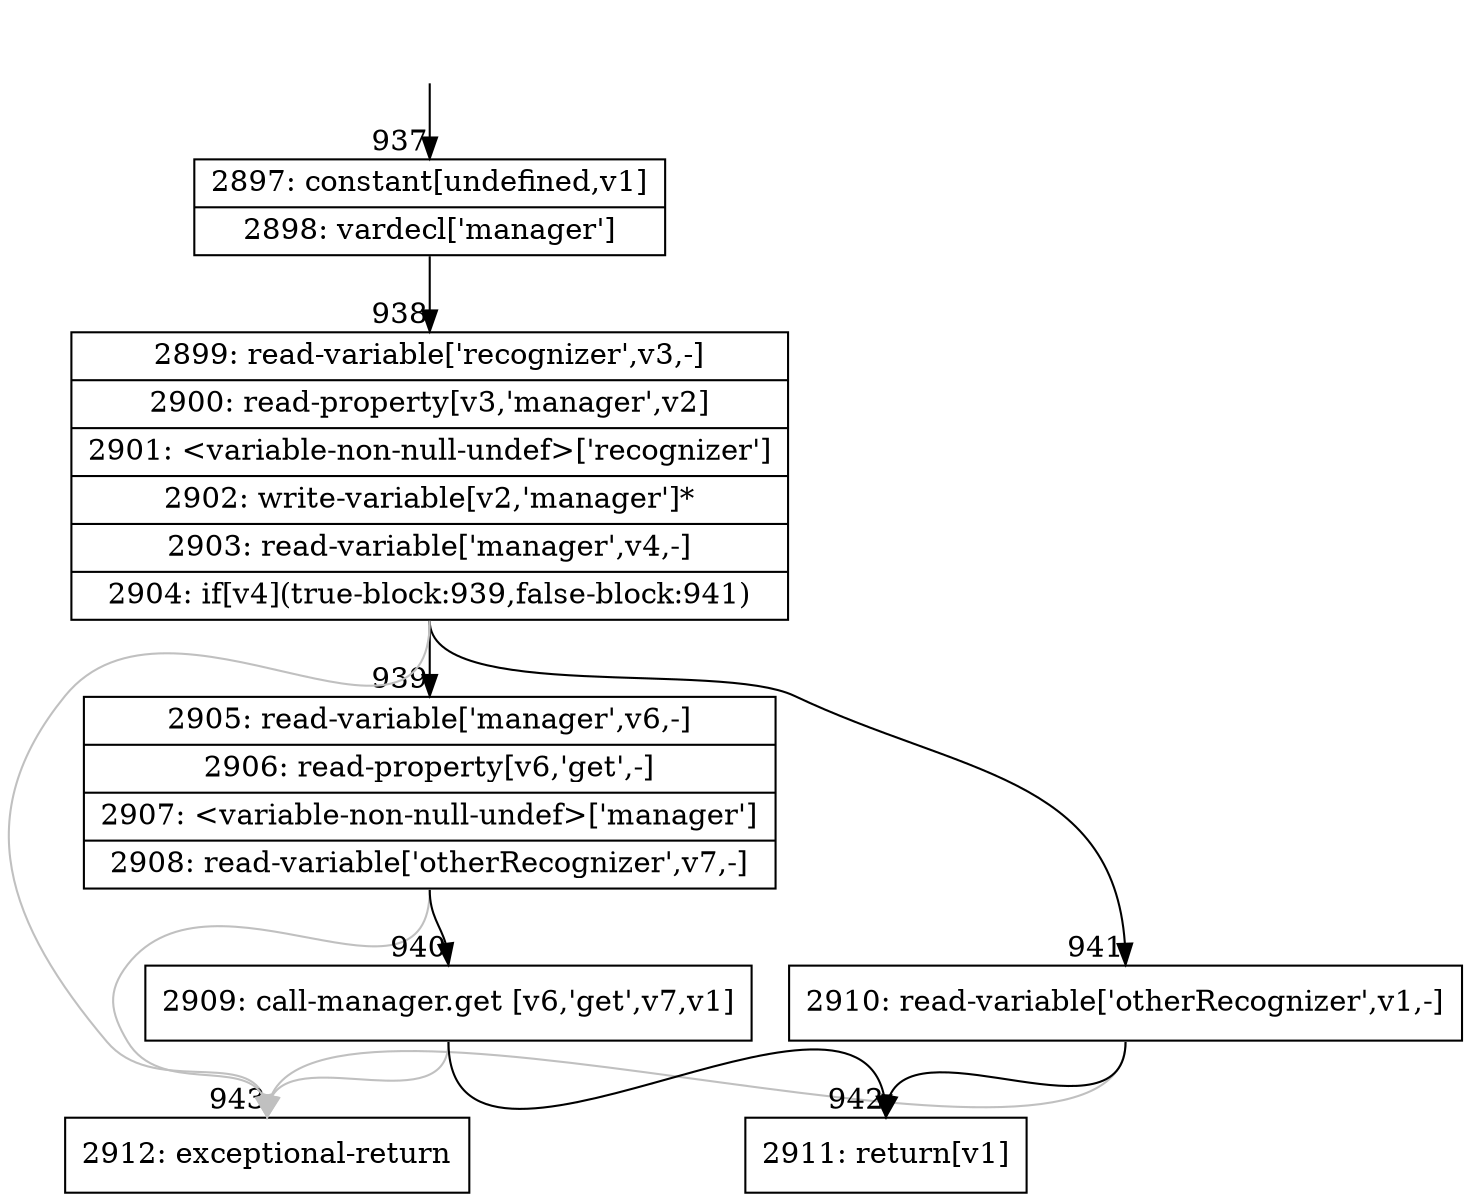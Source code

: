digraph {
rankdir="TD"
BB_entry84[shape=none,label=""];
BB_entry84 -> BB937 [tailport=s, headport=n, headlabel="    937"]
BB937 [shape=record label="{2897: constant[undefined,v1]|2898: vardecl['manager']}" ] 
BB937 -> BB938 [tailport=s, headport=n, headlabel="      938"]
BB938 [shape=record label="{2899: read-variable['recognizer',v3,-]|2900: read-property[v3,'manager',v2]|2901: \<variable-non-null-undef\>['recognizer']|2902: write-variable[v2,'manager']*|2903: read-variable['manager',v4,-]|2904: if[v4](true-block:939,false-block:941)}" ] 
BB938 -> BB939 [tailport=s, headport=n, headlabel="      939"]
BB938 -> BB941 [tailport=s, headport=n, headlabel="      941"]
BB938 -> BB943 [tailport=s, headport=n, color=gray, headlabel="      943"]
BB939 [shape=record label="{2905: read-variable['manager',v6,-]|2906: read-property[v6,'get',-]|2907: \<variable-non-null-undef\>['manager']|2908: read-variable['otherRecognizer',v7,-]}" ] 
BB939 -> BB940 [tailport=s, headport=n, headlabel="      940"]
BB939 -> BB943 [tailport=s, headport=n, color=gray]
BB940 [shape=record label="{2909: call-manager.get [v6,'get',v7,v1]}" ] 
BB940 -> BB942 [tailport=s, headport=n, headlabel="      942"]
BB940 -> BB943 [tailport=s, headport=n, color=gray]
BB941 [shape=record label="{2910: read-variable['otherRecognizer',v1,-]}" ] 
BB941 -> BB942 [tailport=s, headport=n]
BB941 -> BB943 [tailport=s, headport=n, color=gray]
BB942 [shape=record label="{2911: return[v1]}" ] 
BB943 [shape=record label="{2912: exceptional-return}" ] 
//#$~ 1537
}

